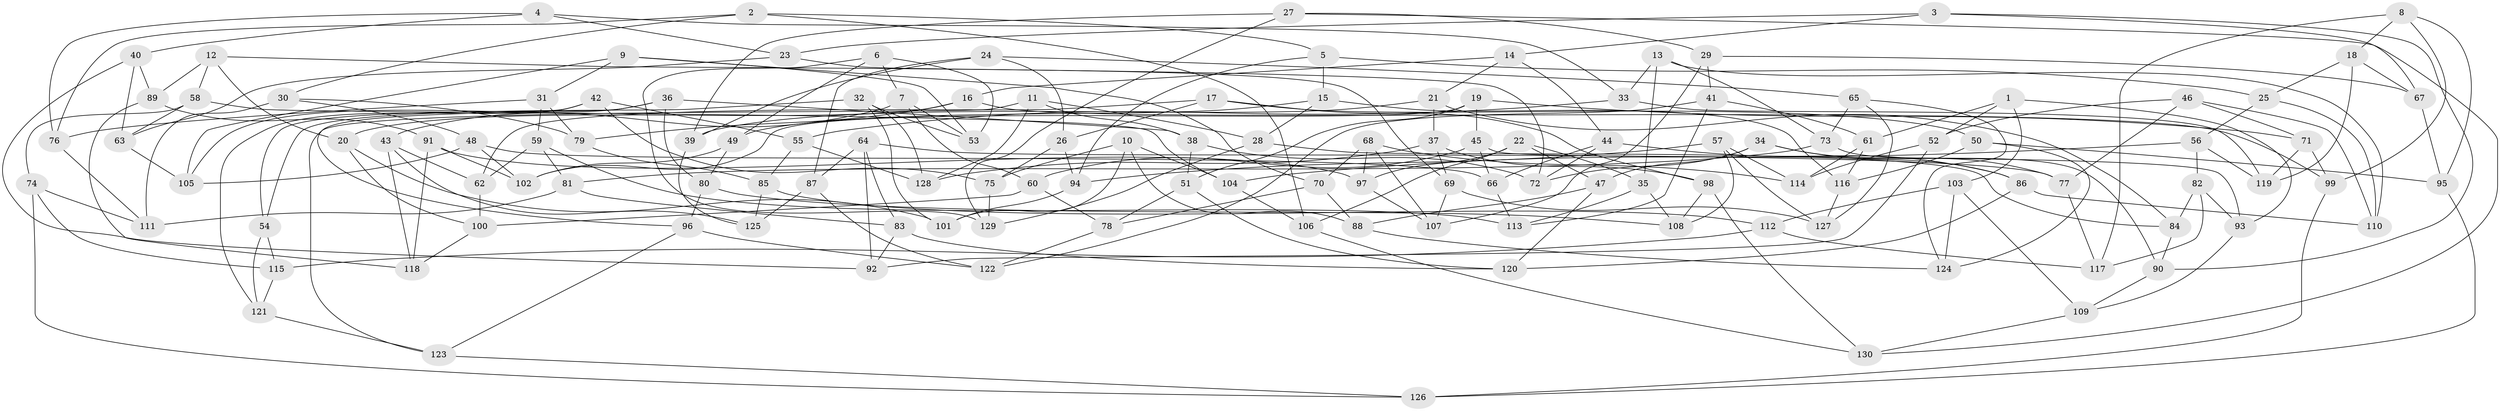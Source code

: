 // coarse degree distribution, {6: 0.4634146341463415, 5: 0.10975609756097561, 4: 0.4146341463414634, 3: 0.012195121951219513}
// Generated by graph-tools (version 1.1) at 2025/42/03/06/25 10:42:22]
// undirected, 130 vertices, 260 edges
graph export_dot {
graph [start="1"]
  node [color=gray90,style=filled];
  1;
  2;
  3;
  4;
  5;
  6;
  7;
  8;
  9;
  10;
  11;
  12;
  13;
  14;
  15;
  16;
  17;
  18;
  19;
  20;
  21;
  22;
  23;
  24;
  25;
  26;
  27;
  28;
  29;
  30;
  31;
  32;
  33;
  34;
  35;
  36;
  37;
  38;
  39;
  40;
  41;
  42;
  43;
  44;
  45;
  46;
  47;
  48;
  49;
  50;
  51;
  52;
  53;
  54;
  55;
  56;
  57;
  58;
  59;
  60;
  61;
  62;
  63;
  64;
  65;
  66;
  67;
  68;
  69;
  70;
  71;
  72;
  73;
  74;
  75;
  76;
  77;
  78;
  79;
  80;
  81;
  82;
  83;
  84;
  85;
  86;
  87;
  88;
  89;
  90;
  91;
  92;
  93;
  94;
  95;
  96;
  97;
  98;
  99;
  100;
  101;
  102;
  103;
  104;
  105;
  106;
  107;
  108;
  109;
  110;
  111;
  112;
  113;
  114;
  115;
  116;
  117;
  118;
  119;
  120;
  121;
  122;
  123;
  124;
  125;
  126;
  127;
  128;
  129;
  130;
  1 -- 93;
  1 -- 61;
  1 -- 103;
  1 -- 52;
  2 -- 30;
  2 -- 5;
  2 -- 106;
  2 -- 76;
  3 -- 90;
  3 -- 14;
  3 -- 67;
  3 -- 23;
  4 -- 76;
  4 -- 33;
  4 -- 40;
  4 -- 23;
  5 -- 25;
  5 -- 94;
  5 -- 15;
  6 -- 49;
  6 -- 7;
  6 -- 53;
  6 -- 129;
  7 -- 53;
  7 -- 43;
  7 -- 60;
  8 -- 95;
  8 -- 117;
  8 -- 18;
  8 -- 99;
  9 -- 53;
  9 -- 31;
  9 -- 105;
  9 -- 70;
  10 -- 104;
  10 -- 88;
  10 -- 101;
  10 -- 75;
  11 -- 128;
  11 -- 38;
  11 -- 123;
  11 -- 28;
  12 -- 72;
  12 -- 58;
  12 -- 20;
  12 -- 89;
  13 -- 35;
  13 -- 110;
  13 -- 73;
  13 -- 33;
  14 -- 16;
  14 -- 21;
  14 -- 44;
  15 -- 116;
  15 -- 28;
  15 -- 49;
  16 -- 79;
  16 -- 99;
  16 -- 20;
  17 -- 62;
  17 -- 98;
  17 -- 26;
  17 -- 50;
  18 -- 119;
  18 -- 25;
  18 -- 67;
  19 -- 102;
  19 -- 71;
  19 -- 45;
  19 -- 51;
  20 -- 100;
  20 -- 101;
  21 -- 39;
  21 -- 37;
  21 -- 84;
  22 -- 35;
  22 -- 97;
  22 -- 47;
  22 -- 106;
  23 -- 69;
  23 -- 63;
  24 -- 87;
  24 -- 65;
  24 -- 26;
  24 -- 39;
  25 -- 110;
  25 -- 56;
  26 -- 94;
  26 -- 75;
  27 -- 29;
  27 -- 39;
  27 -- 129;
  27 -- 130;
  28 -- 129;
  28 -- 84;
  29 -- 67;
  29 -- 41;
  29 -- 107;
  30 -- 79;
  30 -- 48;
  30 -- 111;
  31 -- 59;
  31 -- 79;
  31 -- 76;
  32 -- 128;
  32 -- 101;
  32 -- 54;
  32 -- 53;
  33 -- 55;
  33 -- 119;
  34 -- 47;
  34 -- 86;
  34 -- 72;
  34 -- 77;
  35 -- 108;
  35 -- 113;
  36 -- 80;
  36 -- 105;
  36 -- 54;
  36 -- 38;
  37 -- 98;
  37 -- 128;
  37 -- 69;
  38 -- 72;
  38 -- 51;
  39 -- 125;
  40 -- 92;
  40 -- 63;
  40 -- 89;
  41 -- 61;
  41 -- 122;
  41 -- 113;
  42 -- 96;
  42 -- 75;
  42 -- 55;
  42 -- 121;
  43 -- 62;
  43 -- 118;
  43 -- 125;
  44 -- 72;
  44 -- 86;
  44 -- 66;
  45 -- 66;
  45 -- 93;
  45 -- 60;
  46 -- 52;
  46 -- 110;
  46 -- 77;
  46 -- 71;
  47 -- 120;
  47 -- 88;
  48 -- 102;
  48 -- 66;
  48 -- 105;
  49 -- 80;
  49 -- 102;
  50 -- 116;
  50 -- 124;
  50 -- 95;
  51 -- 120;
  51 -- 78;
  52 -- 92;
  52 -- 114;
  54 -- 121;
  54 -- 115;
  55 -- 85;
  55 -- 128;
  56 -- 104;
  56 -- 119;
  56 -- 82;
  57 -- 108;
  57 -- 127;
  57 -- 94;
  57 -- 114;
  58 -- 104;
  58 -- 74;
  58 -- 63;
  59 -- 81;
  59 -- 113;
  59 -- 62;
  60 -- 100;
  60 -- 78;
  61 -- 114;
  61 -- 116;
  62 -- 100;
  63 -- 105;
  64 -- 87;
  64 -- 83;
  64 -- 92;
  64 -- 77;
  65 -- 127;
  65 -- 73;
  65 -- 124;
  66 -- 113;
  67 -- 95;
  68 -- 107;
  68 -- 97;
  68 -- 114;
  68 -- 70;
  69 -- 127;
  69 -- 107;
  70 -- 88;
  70 -- 78;
  71 -- 119;
  71 -- 99;
  73 -- 90;
  73 -- 81;
  74 -- 126;
  74 -- 115;
  74 -- 111;
  75 -- 129;
  76 -- 111;
  77 -- 117;
  78 -- 122;
  79 -- 85;
  80 -- 108;
  80 -- 96;
  81 -- 111;
  81 -- 83;
  82 -- 93;
  82 -- 117;
  82 -- 84;
  83 -- 120;
  83 -- 92;
  84 -- 90;
  85 -- 112;
  85 -- 125;
  86 -- 120;
  86 -- 110;
  87 -- 125;
  87 -- 122;
  88 -- 124;
  89 -- 118;
  89 -- 91;
  90 -- 109;
  91 -- 118;
  91 -- 102;
  91 -- 97;
  93 -- 109;
  94 -- 101;
  95 -- 126;
  96 -- 122;
  96 -- 123;
  97 -- 107;
  98 -- 108;
  98 -- 130;
  99 -- 126;
  100 -- 118;
  103 -- 124;
  103 -- 112;
  103 -- 109;
  104 -- 106;
  106 -- 130;
  109 -- 130;
  112 -- 115;
  112 -- 117;
  115 -- 121;
  116 -- 127;
  121 -- 123;
  123 -- 126;
}
